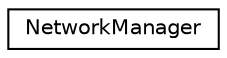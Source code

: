 digraph "Graphical Class Hierarchy"
{
 // LATEX_PDF_SIZE
  edge [fontname="Helvetica",fontsize="10",labelfontname="Helvetica",labelfontsize="10"];
  node [fontname="Helvetica",fontsize="10",shape=record];
  rankdir="LR";
  Node0 [label="NetworkManager",height=0.2,width=0.4,color="black", fillcolor="white", style="filled",URL="$class_network_manager.html",tooltip="Manager for different Network Sender and skeleton sending."];
}
